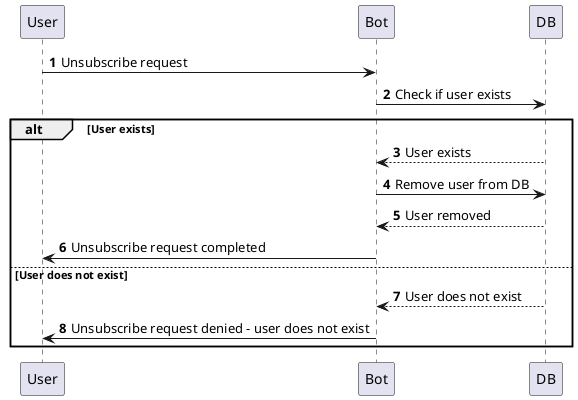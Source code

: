 @startuml
'https://plantuml.com/sequence-diagram

autonumber

User -> Bot: Unsubscribe request
Bot -> DB: Check if user exists
alt User exists
    DB --> Bot: User exists
    Bot -> DB: Remove user from DB
    DB --> Bot: User removed
    Bot -> User: Unsubscribe request completed
else User does not exist
    DB --> Bot: User does not exist
    Bot -> User: Unsubscribe request denied - user does not exist
end

@enduml
